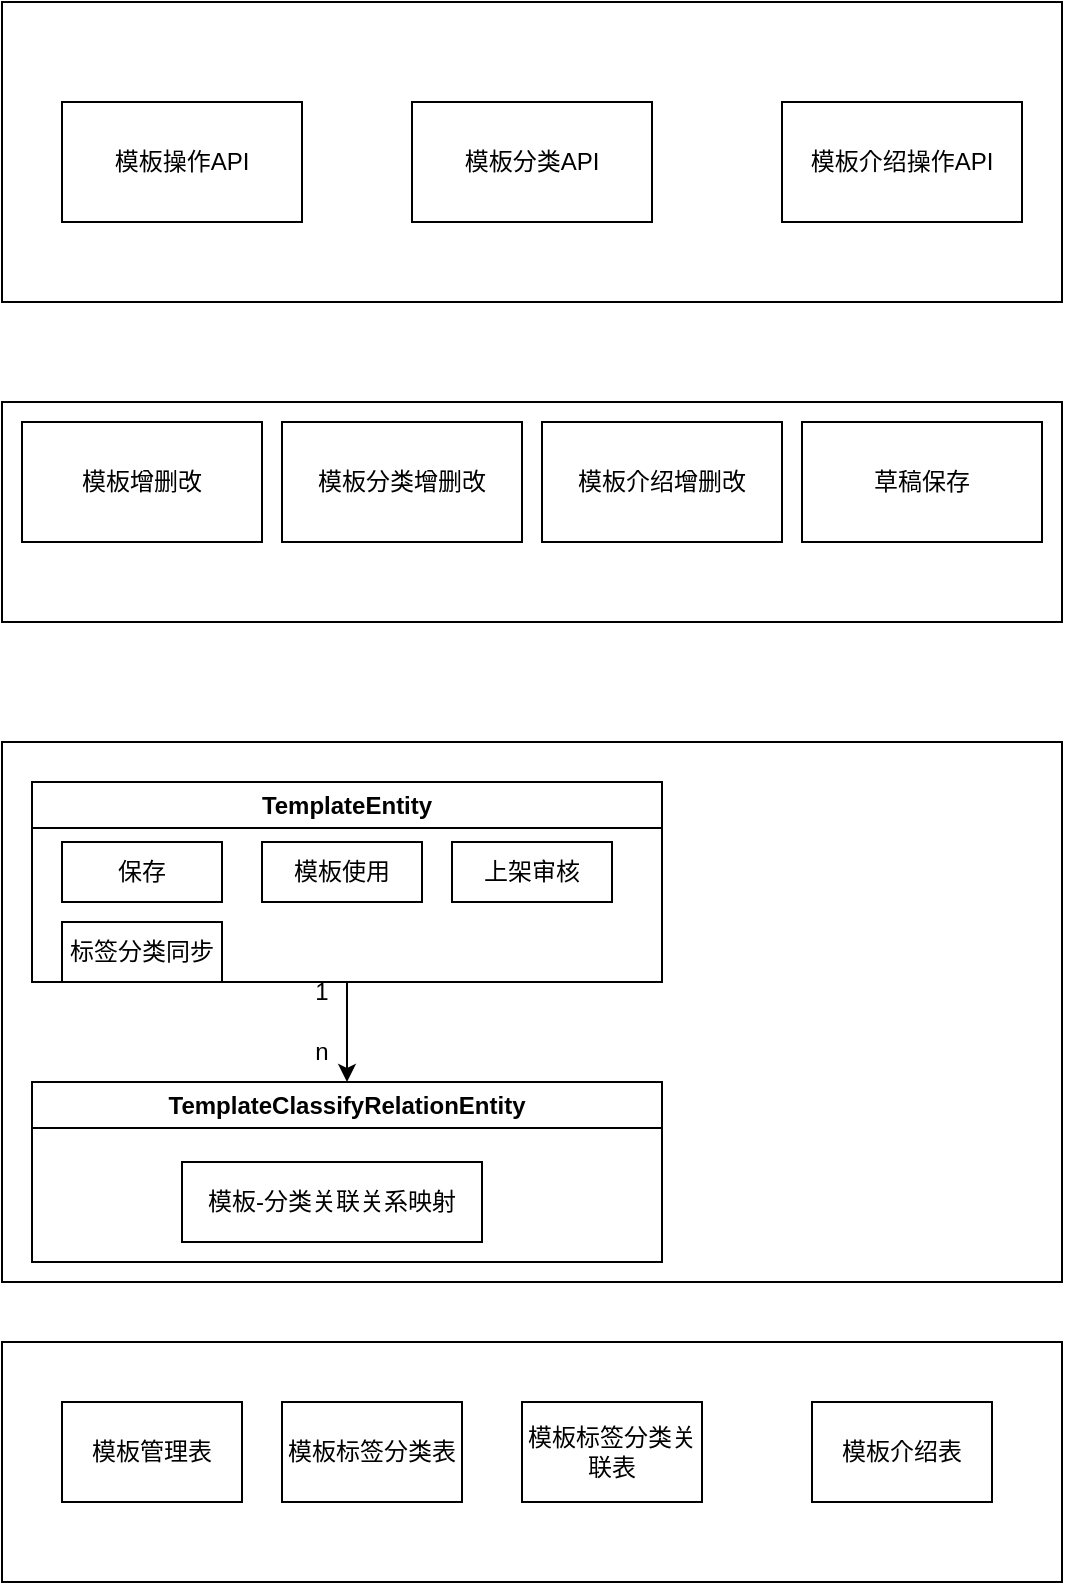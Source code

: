 <mxfile version="22.1.3" type="github">
  <diagram name="模板管理领域模型" id="PYWK2hIuranbojxT-5Qh">
    <mxGraphModel dx="1434" dy="746" grid="1" gridSize="10" guides="1" tooltips="1" connect="1" arrows="1" fold="1" page="1" pageScale="1" pageWidth="827" pageHeight="1169" math="0" shadow="0">
      <root>
        <mxCell id="0" />
        <mxCell id="1" parent="0" />
        <mxCell id="dzJcQIRKlf1lMkuzSH9z-5" value="模板操作API" style="rounded=0;whiteSpace=wrap;html=1;" parent="1" vertex="1">
          <mxGeometry x="220" y="110" width="120" height="60" as="geometry" />
        </mxCell>
        <mxCell id="dzJcQIRKlf1lMkuzSH9z-6" value="模板分类API" style="rounded=0;whiteSpace=wrap;html=1;" parent="1" vertex="1">
          <mxGeometry x="395" y="110" width="120" height="60" as="geometry" />
        </mxCell>
        <mxCell id="dzJcQIRKlf1lMkuzSH9z-7" value="模板介绍操作API" style="rounded=0;whiteSpace=wrap;html=1;" parent="1" vertex="1">
          <mxGeometry x="580" y="110" width="120" height="60" as="geometry" />
        </mxCell>
        <mxCell id="dzJcQIRKlf1lMkuzSH9z-8" value="模板增删改" style="rounded=0;whiteSpace=wrap;html=1;" parent="1" vertex="1">
          <mxGeometry x="200" y="270" width="120" height="60" as="geometry" />
        </mxCell>
        <mxCell id="dzJcQIRKlf1lMkuzSH9z-9" value="模板分类增删改" style="rounded=0;whiteSpace=wrap;html=1;" parent="1" vertex="1">
          <mxGeometry x="330" y="270" width="120" height="60" as="geometry" />
        </mxCell>
        <mxCell id="dzJcQIRKlf1lMkuzSH9z-10" value="模板介绍增删改" style="rounded=0;whiteSpace=wrap;html=1;" parent="1" vertex="1">
          <mxGeometry x="460" y="270" width="120" height="60" as="geometry" />
        </mxCell>
        <mxCell id="dzJcQIRKlf1lMkuzSH9z-11" value="TemplateEntity" style="swimlane;whiteSpace=wrap;html=1;" parent="1" vertex="1">
          <mxGeometry x="210" y="450" width="180" height="120" as="geometry" />
        </mxCell>
        <mxCell id="XvEHIjpMidkAJk5ICeNm-1" value="" style="rounded=0;whiteSpace=wrap;html=1;" vertex="1" parent="1">
          <mxGeometry x="190" y="60" width="530" height="150" as="geometry" />
        </mxCell>
        <mxCell id="XvEHIjpMidkAJk5ICeNm-2" value="" style="rounded=0;whiteSpace=wrap;html=1;" vertex="1" parent="1">
          <mxGeometry x="190" y="260" width="530" height="110" as="geometry" />
        </mxCell>
        <mxCell id="XvEHIjpMidkAJk5ICeNm-3" value="" style="rounded=0;whiteSpace=wrap;html=1;" vertex="1" parent="1">
          <mxGeometry x="190" y="430" width="530" height="270" as="geometry" />
        </mxCell>
        <mxCell id="XvEHIjpMidkAJk5ICeNm-4" value="" style="rounded=0;whiteSpace=wrap;html=1;" vertex="1" parent="1">
          <mxGeometry x="190" y="730" width="530" height="120" as="geometry" />
        </mxCell>
        <mxCell id="XvEHIjpMidkAJk5ICeNm-5" value="模板操作API" style="rounded=0;whiteSpace=wrap;html=1;" vertex="1" parent="1">
          <mxGeometry x="220" y="110" width="120" height="60" as="geometry" />
        </mxCell>
        <mxCell id="XvEHIjpMidkAJk5ICeNm-6" value="模板分类API" style="rounded=0;whiteSpace=wrap;html=1;" vertex="1" parent="1">
          <mxGeometry x="395" y="110" width="120" height="60" as="geometry" />
        </mxCell>
        <mxCell id="XvEHIjpMidkAJk5ICeNm-7" value="模板介绍操作API" style="rounded=0;whiteSpace=wrap;html=1;" vertex="1" parent="1">
          <mxGeometry x="580" y="110" width="120" height="60" as="geometry" />
        </mxCell>
        <mxCell id="XvEHIjpMidkAJk5ICeNm-8" value="模板增删改" style="rounded=0;whiteSpace=wrap;html=1;" vertex="1" parent="1">
          <mxGeometry x="200" y="270" width="120" height="60" as="geometry" />
        </mxCell>
        <mxCell id="XvEHIjpMidkAJk5ICeNm-9" value="模板分类增删改" style="rounded=0;whiteSpace=wrap;html=1;" vertex="1" parent="1">
          <mxGeometry x="330" y="270" width="120" height="60" as="geometry" />
        </mxCell>
        <mxCell id="XvEHIjpMidkAJk5ICeNm-10" value="模板介绍增删改" style="rounded=0;whiteSpace=wrap;html=1;" vertex="1" parent="1">
          <mxGeometry x="460" y="270" width="120" height="60" as="geometry" />
        </mxCell>
        <mxCell id="XvEHIjpMidkAJk5ICeNm-18" style="edgeStyle=orthogonalEdgeStyle;rounded=0;orthogonalLoop=1;jettySize=auto;html=1;exitX=0.5;exitY=1;exitDx=0;exitDy=0;" edge="1" parent="1" source="XvEHIjpMidkAJk5ICeNm-11" target="XvEHIjpMidkAJk5ICeNm-15">
          <mxGeometry relative="1" as="geometry" />
        </mxCell>
        <mxCell id="XvEHIjpMidkAJk5ICeNm-11" value="TemplateEntity" style="swimlane;whiteSpace=wrap;html=1;" vertex="1" parent="1">
          <mxGeometry x="205" y="450" width="315" height="100" as="geometry" />
        </mxCell>
        <mxCell id="XvEHIjpMidkAJk5ICeNm-12" value="模板使用" style="rounded=0;whiteSpace=wrap;html=1;" vertex="1" parent="XvEHIjpMidkAJk5ICeNm-11">
          <mxGeometry x="115" y="30" width="80" height="30" as="geometry" />
        </mxCell>
        <mxCell id="XvEHIjpMidkAJk5ICeNm-13" value="上架审核" style="rounded=0;whiteSpace=wrap;html=1;" vertex="1" parent="XvEHIjpMidkAJk5ICeNm-11">
          <mxGeometry x="210" y="30" width="80" height="30" as="geometry" />
        </mxCell>
        <mxCell id="XvEHIjpMidkAJk5ICeNm-14" value="保存" style="rounded=0;whiteSpace=wrap;html=1;" vertex="1" parent="1">
          <mxGeometry x="220" y="480" width="80" height="30" as="geometry" />
        </mxCell>
        <mxCell id="XvEHIjpMidkAJk5ICeNm-15" value="TemplateClassifyRelationEntity" style="swimlane;whiteSpace=wrap;html=1;" vertex="1" parent="1">
          <mxGeometry x="205" y="600" width="315" height="90" as="geometry" />
        </mxCell>
        <mxCell id="XvEHIjpMidkAJk5ICeNm-19" value="模板-分类关联关系映射" style="rounded=0;whiteSpace=wrap;html=1;" vertex="1" parent="1">
          <mxGeometry x="280" y="640" width="150" height="40" as="geometry" />
        </mxCell>
        <mxCell id="XvEHIjpMidkAJk5ICeNm-21" value="1" style="text;html=1;strokeColor=none;fillColor=none;align=center;verticalAlign=middle;whiteSpace=wrap;rounded=0;" vertex="1" parent="1">
          <mxGeometry x="320" y="540" width="60" height="30" as="geometry" />
        </mxCell>
        <mxCell id="XvEHIjpMidkAJk5ICeNm-22" value="n" style="text;html=1;strokeColor=none;fillColor=none;align=center;verticalAlign=middle;whiteSpace=wrap;rounded=0;" vertex="1" parent="1">
          <mxGeometry x="320" y="570" width="60" height="30" as="geometry" />
        </mxCell>
        <mxCell id="XvEHIjpMidkAJk5ICeNm-23" value="标签分类同步" style="rounded=0;whiteSpace=wrap;html=1;" vertex="1" parent="1">
          <mxGeometry x="220" y="520" width="80" height="30" as="geometry" />
        </mxCell>
        <mxCell id="XvEHIjpMidkAJk5ICeNm-24" value="草稿保存" style="rounded=0;whiteSpace=wrap;html=1;" vertex="1" parent="1">
          <mxGeometry x="590" y="270" width="120" height="60" as="geometry" />
        </mxCell>
        <mxCell id="XvEHIjpMidkAJk5ICeNm-25" value="模板管理表" style="rounded=0;whiteSpace=wrap;html=1;" vertex="1" parent="1">
          <mxGeometry x="220" y="760" width="90" height="50" as="geometry" />
        </mxCell>
        <mxCell id="XvEHIjpMidkAJk5ICeNm-26" value="模板标签分类表" style="rounded=0;whiteSpace=wrap;html=1;" vertex="1" parent="1">
          <mxGeometry x="330" y="760" width="90" height="50" as="geometry" />
        </mxCell>
        <mxCell id="XvEHIjpMidkAJk5ICeNm-27" value="模板标签分类关联表" style="rounded=0;whiteSpace=wrap;html=1;" vertex="1" parent="1">
          <mxGeometry x="450" y="760" width="90" height="50" as="geometry" />
        </mxCell>
        <mxCell id="XvEHIjpMidkAJk5ICeNm-28" value="模板介绍表" style="rounded=0;whiteSpace=wrap;html=1;" vertex="1" parent="1">
          <mxGeometry x="595" y="760" width="90" height="50" as="geometry" />
        </mxCell>
      </root>
    </mxGraphModel>
  </diagram>
</mxfile>
